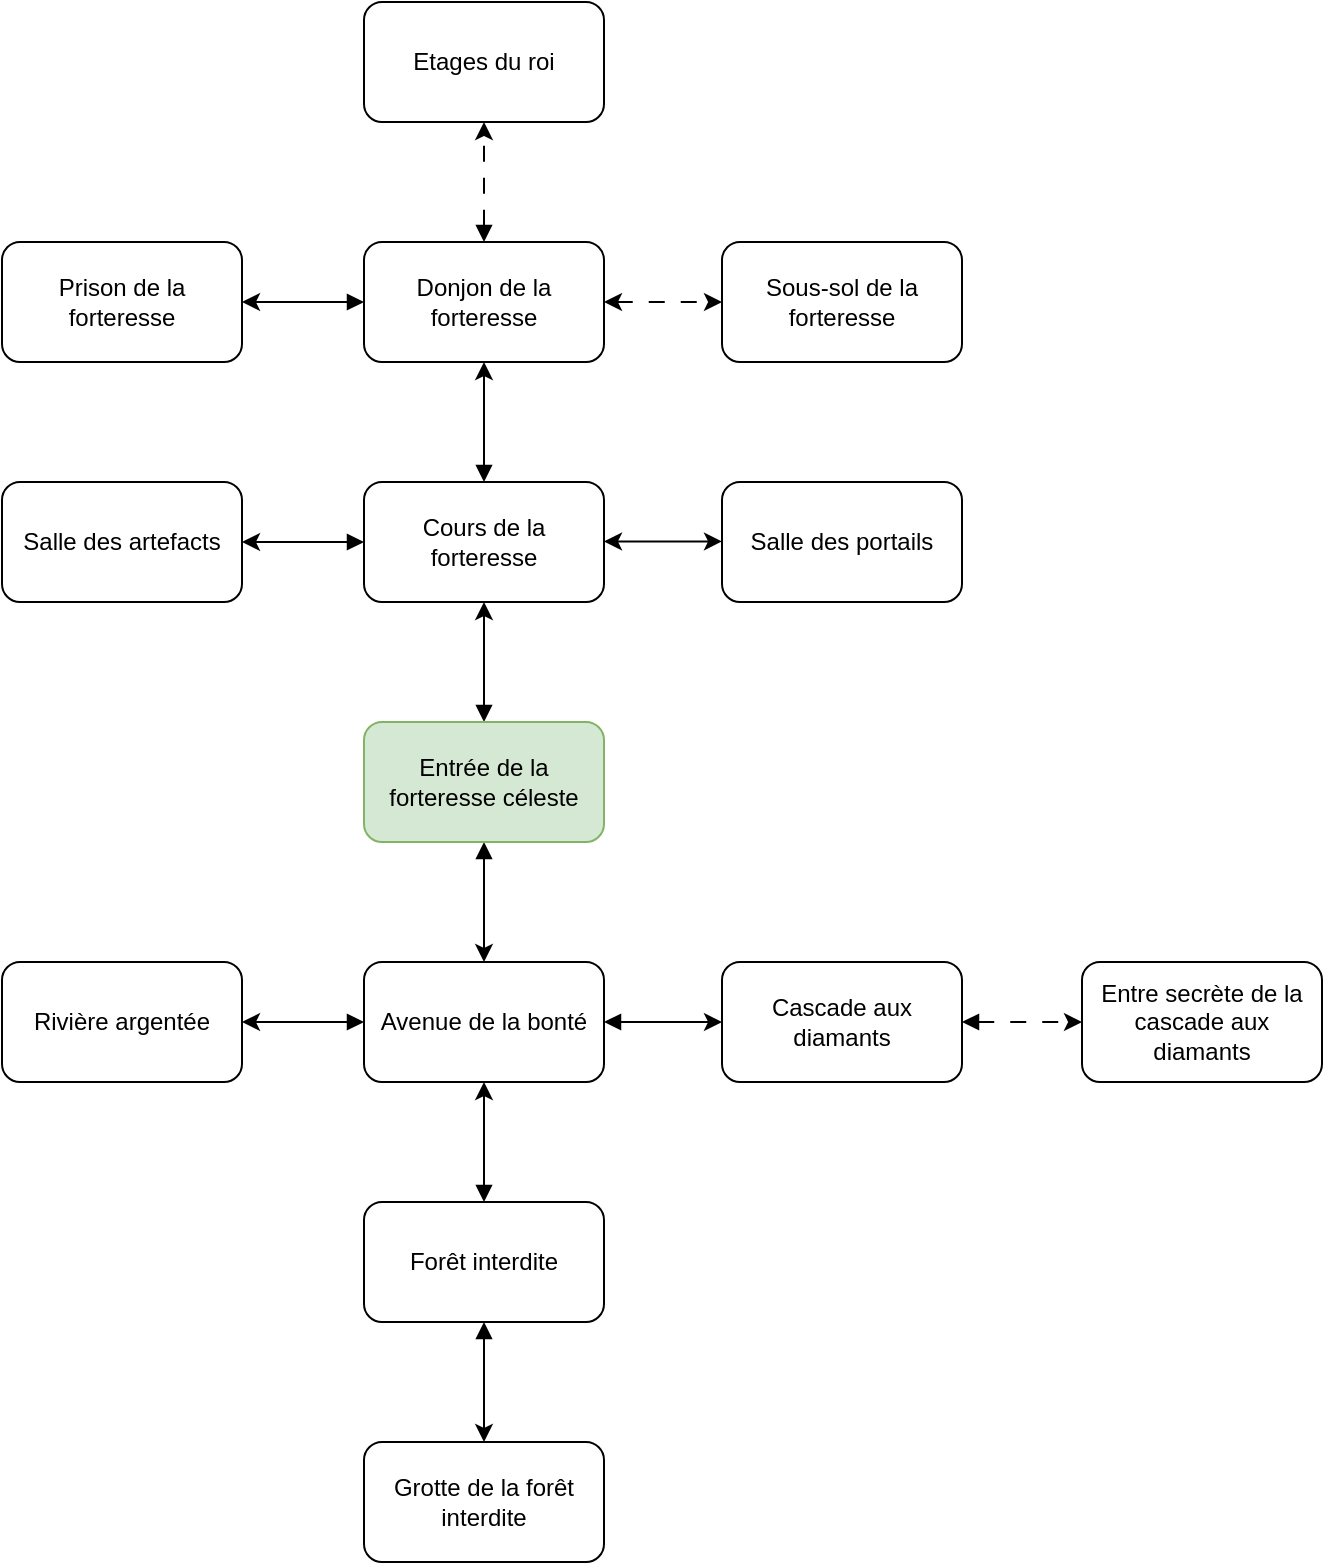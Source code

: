 <mxfile version="20.8.16" type="device"><diagram name="Page-1" id="XPr_BUZQ-ryiZR6RIatU"><mxGraphModel dx="1036" dy="702" grid="1" gridSize="10" guides="1" tooltips="1" connect="1" arrows="1" fold="1" page="1" pageScale="1" pageWidth="827" pageHeight="1169" math="0" shadow="0"><root><mxCell id="0"/><mxCell id="1" parent="0"/><mxCell id="JrJEsBdptFk69Fsi1W55-23" style="edgeStyle=orthogonalEdgeStyle;rounded=0;orthogonalLoop=1;jettySize=auto;html=1;exitX=0.5;exitY=0;exitDx=0;exitDy=0;entryX=0.5;entryY=1;entryDx=0;entryDy=0;startArrow=block;startFill=1;" parent="1" source="JrJEsBdptFk69Fsi1W55-1" target="JrJEsBdptFk69Fsi1W55-2" edge="1"><mxGeometry relative="1" as="geometry"/></mxCell><mxCell id="JrJEsBdptFk69Fsi1W55-34" style="edgeStyle=orthogonalEdgeStyle;rounded=0;orthogonalLoop=1;jettySize=auto;html=1;exitX=0.5;exitY=1;exitDx=0;exitDy=0;entryX=0.5;entryY=0;entryDx=0;entryDy=0;startArrow=block;startFill=1;" parent="1" source="JrJEsBdptFk69Fsi1W55-1" target="JrJEsBdptFk69Fsi1W55-20" edge="1"><mxGeometry relative="1" as="geometry"/></mxCell><mxCell id="JrJEsBdptFk69Fsi1W55-1" value="Entrée de la forteresse céleste" style="rounded=1;whiteSpace=wrap;html=1;fillColor=#d5e8d4;strokeColor=#82b366;" parent="1" vertex="1"><mxGeometry x="281" y="450" width="120" height="60" as="geometry"/></mxCell><mxCell id="JrJEsBdptFk69Fsi1W55-22" value="" style="edgeStyle=orthogonalEdgeStyle;rounded=0;orthogonalLoop=1;jettySize=auto;html=1;startArrow=block;startFill=1;" parent="1" source="JrJEsBdptFk69Fsi1W55-2" target="JrJEsBdptFk69Fsi1W55-6" edge="1"><mxGeometry relative="1" as="geometry"/></mxCell><mxCell id="JrJEsBdptFk69Fsi1W55-42" value="" style="edgeStyle=orthogonalEdgeStyle;rounded=0;orthogonalLoop=1;jettySize=auto;html=1;startArrow=block;startFill=1;" parent="1" source="JrJEsBdptFk69Fsi1W55-2" target="JrJEsBdptFk69Fsi1W55-14" edge="1"><mxGeometry relative="1" as="geometry"/></mxCell><mxCell id="JrJEsBdptFk69Fsi1W55-2" value="Cours de la forteresse" style="rounded=1;whiteSpace=wrap;html=1;" parent="1" vertex="1"><mxGeometry x="281" y="330" width="120" height="60" as="geometry"/></mxCell><mxCell id="JrJEsBdptFk69Fsi1W55-5" value="Prison de la forteresse" style="rounded=1;whiteSpace=wrap;html=1;" parent="1" vertex="1"><mxGeometry x="100" y="210" width="120" height="60" as="geometry"/></mxCell><mxCell id="JrJEsBdptFk69Fsi1W55-43" value="" style="edgeStyle=orthogonalEdgeStyle;rounded=0;orthogonalLoop=1;jettySize=auto;html=1;startArrow=block;startFill=1;" parent="1" source="JrJEsBdptFk69Fsi1W55-6" target="JrJEsBdptFk69Fsi1W55-5" edge="1"><mxGeometry relative="1" as="geometry"/></mxCell><mxCell id="JrJEsBdptFk69Fsi1W55-44" value="" style="edgeStyle=orthogonalEdgeStyle;rounded=0;orthogonalLoop=1;jettySize=auto;html=1;startArrow=block;startFill=1;dashed=1;dashPattern=8 8;" parent="1" source="JrJEsBdptFk69Fsi1W55-6" target="JrJEsBdptFk69Fsi1W55-15" edge="1"><mxGeometry relative="1" as="geometry"/></mxCell><mxCell id="JrJEsBdptFk69Fsi1W55-6" value="Donjon de la forteresse" style="rounded=1;whiteSpace=wrap;html=1;" parent="1" vertex="1"><mxGeometry x="281" y="210" width="120" height="60" as="geometry"/></mxCell><mxCell id="JrJEsBdptFk69Fsi1W55-7" value="Sous-sol de la forteresse" style="rounded=1;whiteSpace=wrap;html=1;" parent="1" vertex="1"><mxGeometry x="460" y="210" width="120" height="60" as="geometry"/></mxCell><mxCell id="JrJEsBdptFk69Fsi1W55-8" value="Grotte de la forêt interdite" style="rounded=1;whiteSpace=wrap;html=1;" parent="1" vertex="1"><mxGeometry x="281" y="810" width="120" height="60" as="geometry"/></mxCell><mxCell id="JrJEsBdptFk69Fsi1W55-37" value="" style="edgeStyle=orthogonalEdgeStyle;rounded=0;orthogonalLoop=1;jettySize=auto;html=1;startArrow=block;startFill=1;dashed=1;dashPattern=8 8;" parent="1" source="JrJEsBdptFk69Fsi1W55-9" target="JrJEsBdptFk69Fsi1W55-11" edge="1"><mxGeometry relative="1" as="geometry"/></mxCell><mxCell id="JrJEsBdptFk69Fsi1W55-9" value="Cascade aux diamants" style="rounded=1;whiteSpace=wrap;html=1;" parent="1" vertex="1"><mxGeometry x="460" y="570" width="120" height="60" as="geometry"/></mxCell><mxCell id="JrJEsBdptFk69Fsi1W55-10" value="Rivière argentée" style="rounded=1;whiteSpace=wrap;html=1;" parent="1" vertex="1"><mxGeometry x="100" y="570" width="120" height="60" as="geometry"/></mxCell><mxCell id="JrJEsBdptFk69Fsi1W55-11" value="Entre secrète de la cascade aux diamants" style="rounded=1;whiteSpace=wrap;html=1;" parent="1" vertex="1"><mxGeometry x="640" y="570" width="120" height="60" as="geometry"/></mxCell><mxCell id="JrJEsBdptFk69Fsi1W55-38" value="" style="edgeStyle=orthogonalEdgeStyle;rounded=0;orthogonalLoop=1;jettySize=auto;html=1;startArrow=block;startFill=1;" parent="1" source="JrJEsBdptFk69Fsi1W55-12" target="JrJEsBdptFk69Fsi1W55-20" edge="1"><mxGeometry relative="1" as="geometry"/></mxCell><mxCell id="JrJEsBdptFk69Fsi1W55-39" value="" style="edgeStyle=orthogonalEdgeStyle;rounded=0;orthogonalLoop=1;jettySize=auto;html=1;startArrow=block;startFill=1;" parent="1" source="JrJEsBdptFk69Fsi1W55-12" target="JrJEsBdptFk69Fsi1W55-8" edge="1"><mxGeometry relative="1" as="geometry"/></mxCell><mxCell id="JrJEsBdptFk69Fsi1W55-12" value="Forêt interdite" style="rounded=1;whiteSpace=wrap;html=1;" parent="1" vertex="1"><mxGeometry x="281" y="690" width="120" height="60" as="geometry"/></mxCell><mxCell id="JrJEsBdptFk69Fsi1W55-13" value="Salle des portails" style="rounded=1;whiteSpace=wrap;html=1;" parent="1" vertex="1"><mxGeometry x="460" y="330" width="120" height="60" as="geometry"/></mxCell><mxCell id="JrJEsBdptFk69Fsi1W55-14" value="Salle des artefacts" style="rounded=1;whiteSpace=wrap;html=1;" parent="1" vertex="1"><mxGeometry x="100" y="330" width="120" height="60" as="geometry"/></mxCell><mxCell id="JrJEsBdptFk69Fsi1W55-15" value="Etages du roi" style="rounded=1;whiteSpace=wrap;html=1;" parent="1" vertex="1"><mxGeometry x="281" y="90" width="120" height="60" as="geometry"/></mxCell><mxCell id="JrJEsBdptFk69Fsi1W55-35" value="" style="edgeStyle=orthogonalEdgeStyle;rounded=0;orthogonalLoop=1;jettySize=auto;html=1;startArrow=block;startFill=1;" parent="1" source="JrJEsBdptFk69Fsi1W55-20" target="JrJEsBdptFk69Fsi1W55-9" edge="1"><mxGeometry relative="1" as="geometry"/></mxCell><mxCell id="JrJEsBdptFk69Fsi1W55-40" value="" style="edgeStyle=orthogonalEdgeStyle;rounded=0;orthogonalLoop=1;jettySize=auto;html=1;startArrow=block;startFill=1;" parent="1" source="JrJEsBdptFk69Fsi1W55-20" target="JrJEsBdptFk69Fsi1W55-10" edge="1"><mxGeometry relative="1" as="geometry"/></mxCell><mxCell id="JrJEsBdptFk69Fsi1W55-20" value="Avenue de la bonté" style="rounded=1;whiteSpace=wrap;html=1;" parent="1" vertex="1"><mxGeometry x="281" y="570" width="120" height="60" as="geometry"/></mxCell><mxCell id="JrJEsBdptFk69Fsi1W55-24" value="" style="endArrow=classic;startArrow=classic;html=1;rounded=0;exitX=1;exitY=0.5;exitDx=0;exitDy=0;dashed=1;dashPattern=8 8;" parent="1" source="JrJEsBdptFk69Fsi1W55-6" edge="1"><mxGeometry width="50" height="50" relative="1" as="geometry"><mxPoint x="410" y="290" as="sourcePoint"/><mxPoint x="460" y="240" as="targetPoint"/></mxGeometry></mxCell><mxCell id="JrJEsBdptFk69Fsi1W55-30" value="" style="endArrow=classic;startArrow=classic;html=1;rounded=0;exitX=1;exitY=0.5;exitDx=0;exitDy=0;" parent="1" edge="1"><mxGeometry width="50" height="50" relative="1" as="geometry"><mxPoint x="401" y="359.71" as="sourcePoint"/><mxPoint x="460" y="359.71" as="targetPoint"/></mxGeometry></mxCell></root></mxGraphModel></diagram></mxfile>